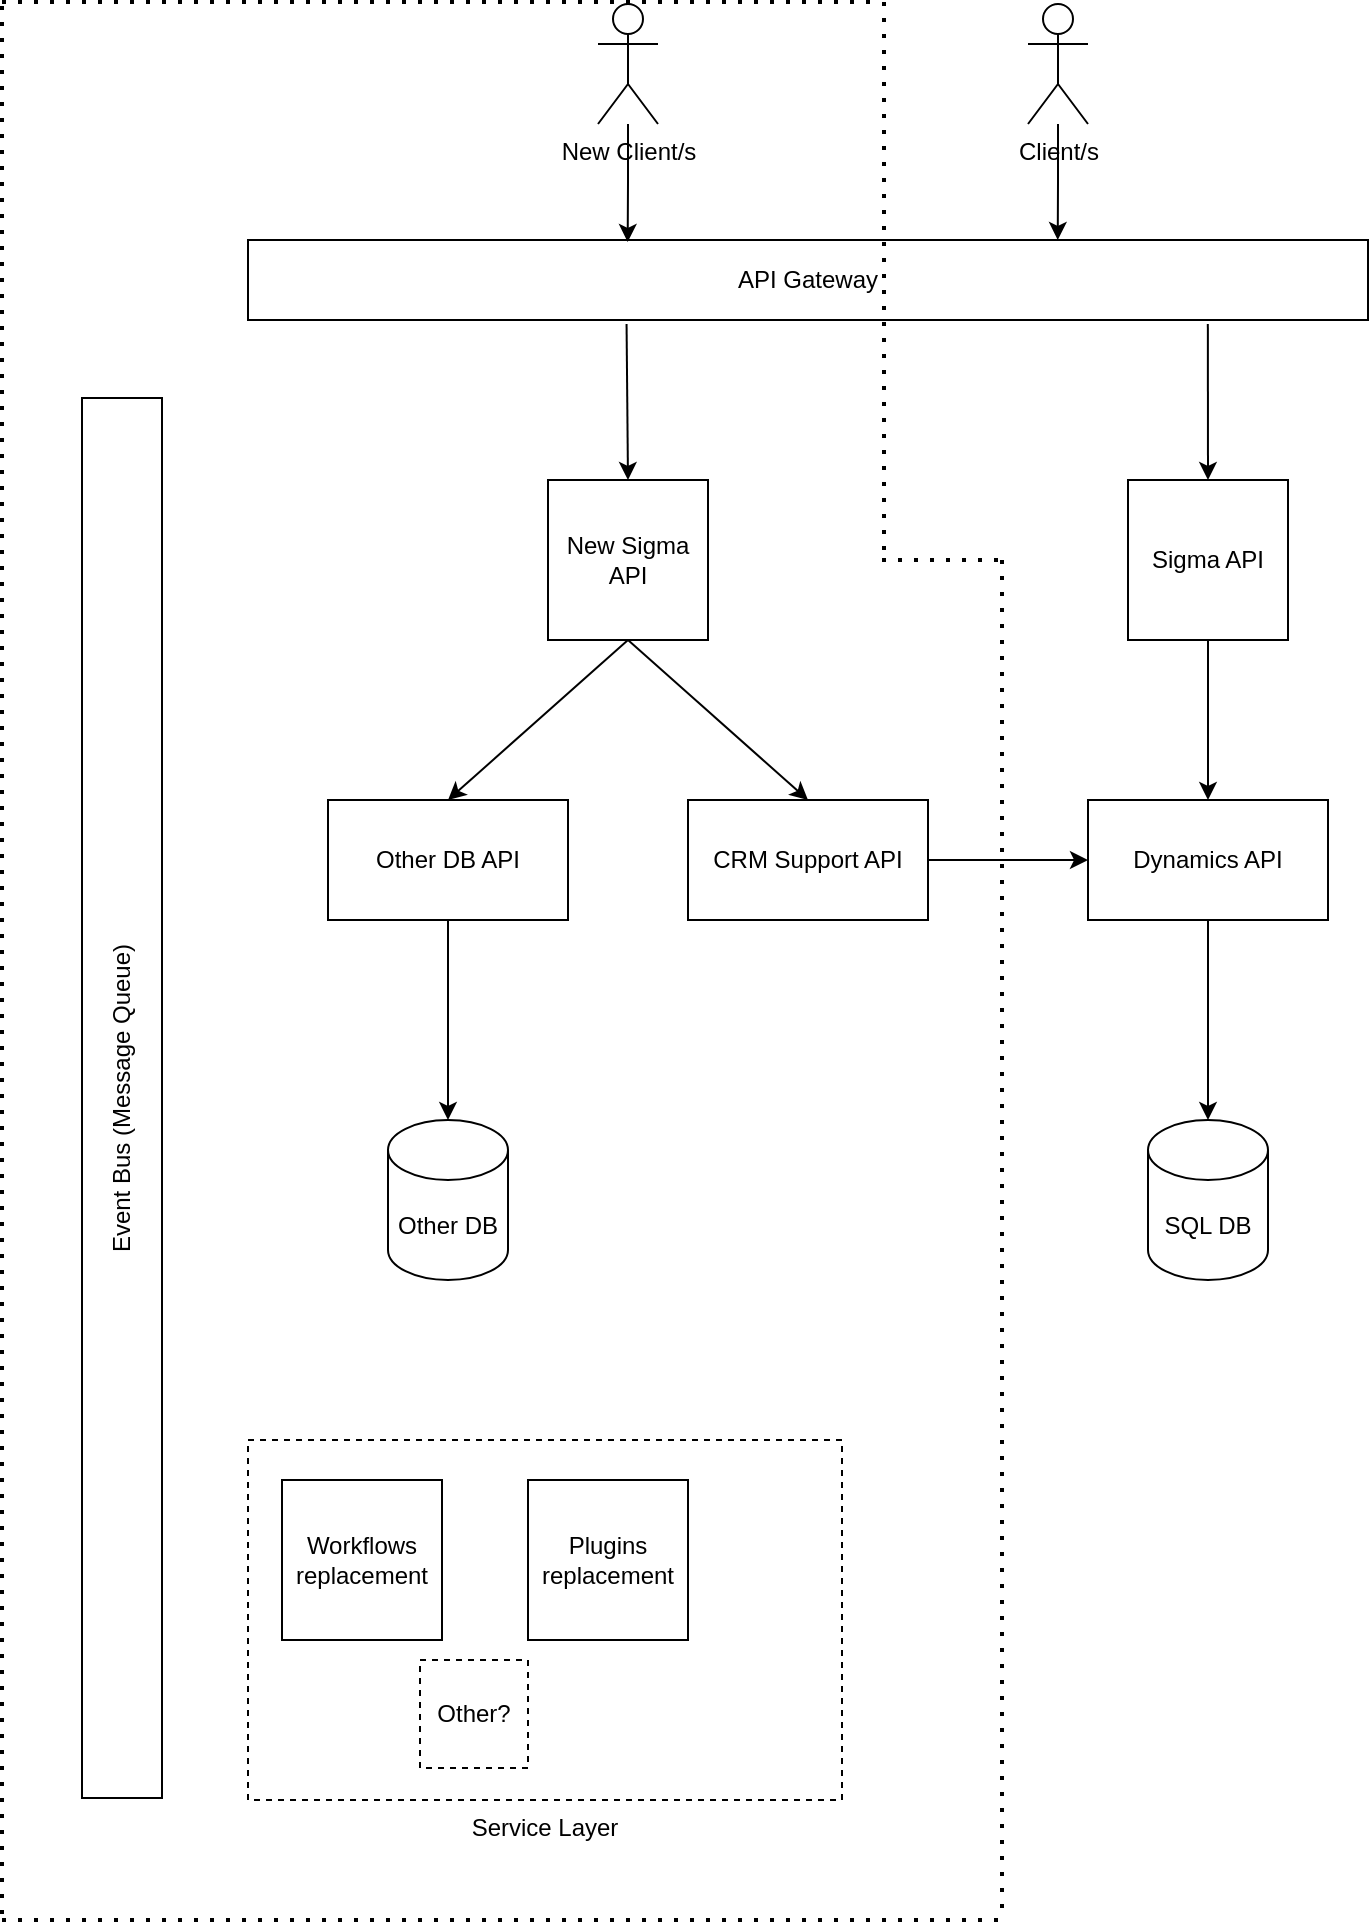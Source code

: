 <mxfile version="13.8.5" type="github">
  <diagram id="oVKbUUzHfuv2PkexnG1Z" name="Page-1">
    <mxGraphModel dx="868" dy="479" grid="1" gridSize="10" guides="1" tooltips="1" connect="1" arrows="1" fold="1" page="1" pageScale="1" pageWidth="827" pageHeight="1169" math="0" shadow="0">
      <root>
        <mxCell id="0" />
        <mxCell id="1" parent="0" />
        <mxCell id="BIn2Zurslymod8IdCg0c-27" style="edgeStyle=orthogonalEdgeStyle;rounded=0;orthogonalLoop=1;jettySize=auto;html=1;entryX=0.723;entryY=0;entryDx=0;entryDy=0;entryPerimeter=0;" parent="1" source="BIn2Zurslymod8IdCg0c-3" target="BIn2Zurslymod8IdCg0c-4" edge="1">
          <mxGeometry relative="1" as="geometry" />
        </mxCell>
        <mxCell id="BIn2Zurslymod8IdCg0c-3" value="&lt;div&gt;Client/s&lt;/div&gt;&lt;div&gt;&lt;br&gt;&lt;/div&gt;" style="shape=umlActor;verticalLabelPosition=bottom;verticalAlign=top;html=1;outlineConnect=0;" parent="1" vertex="1">
          <mxGeometry x="633" y="2" width="30" height="60" as="geometry" />
        </mxCell>
        <mxCell id="BIn2Zurslymod8IdCg0c-4" value="API Gateway" style="rounded=0;whiteSpace=wrap;html=1;" parent="1" vertex="1">
          <mxGeometry x="243" y="120" width="560" height="40" as="geometry" />
        </mxCell>
        <mxCell id="BIn2Zurslymod8IdCg0c-5" value="Sigma API" style="whiteSpace=wrap;html=1;aspect=fixed;" parent="1" vertex="1">
          <mxGeometry x="683" y="240" width="80" height="80" as="geometry" />
        </mxCell>
        <mxCell id="BIn2Zurslymod8IdCg0c-6" value="New Sigma API" style="whiteSpace=wrap;html=1;aspect=fixed;" parent="1" vertex="1">
          <mxGeometry x="393" y="240" width="80" height="80" as="geometry" />
        </mxCell>
        <mxCell id="BIn2Zurslymod8IdCg0c-9" value="Dynamics API" style="rounded=0;whiteSpace=wrap;html=1;" parent="1" vertex="1">
          <mxGeometry x="663" y="400" width="120" height="60" as="geometry" />
        </mxCell>
        <mxCell id="BIn2Zurslymod8IdCg0c-10" value="CRM Support API" style="rounded=0;whiteSpace=wrap;html=1;" parent="1" vertex="1">
          <mxGeometry x="463" y="400" width="120" height="60" as="geometry" />
        </mxCell>
        <mxCell id="BIn2Zurslymod8IdCg0c-11" value="Other DB API" style="rounded=0;whiteSpace=wrap;html=1;" parent="1" vertex="1">
          <mxGeometry x="283" y="400" width="120" height="60" as="geometry" />
        </mxCell>
        <mxCell id="BIn2Zurslymod8IdCg0c-12" value="Other DB" style="shape=cylinder3;whiteSpace=wrap;html=1;boundedLbl=1;backgroundOutline=1;size=15;" parent="1" vertex="1">
          <mxGeometry x="313" y="560" width="60" height="80" as="geometry" />
        </mxCell>
        <mxCell id="BIn2Zurslymod8IdCg0c-13" value="SQL DB" style="shape=cylinder3;whiteSpace=wrap;html=1;boundedLbl=1;backgroundOutline=1;size=15;" parent="1" vertex="1">
          <mxGeometry x="693" y="560" width="60" height="80" as="geometry" />
        </mxCell>
        <mxCell id="BIn2Zurslymod8IdCg0c-16" value="" style="endArrow=classic;html=1;exitX=0.5;exitY=1;exitDx=0;exitDy=0;entryX=0.5;entryY=0;entryDx=0;entryDy=0;" parent="1" source="BIn2Zurslymod8IdCg0c-6" target="BIn2Zurslymod8IdCg0c-11" edge="1">
          <mxGeometry width="50" height="50" relative="1" as="geometry">
            <mxPoint x="193" y="340" as="sourcePoint" />
            <mxPoint x="243" y="290" as="targetPoint" />
          </mxGeometry>
        </mxCell>
        <mxCell id="BIn2Zurslymod8IdCg0c-17" value="" style="endArrow=classic;html=1;exitX=0.5;exitY=1;exitDx=0;exitDy=0;entryX=0.5;entryY=0;entryDx=0;entryDy=0;" parent="1" source="BIn2Zurslymod8IdCg0c-6" target="BIn2Zurslymod8IdCg0c-10" edge="1">
          <mxGeometry width="50" height="50" relative="1" as="geometry">
            <mxPoint x="263" y="300" as="sourcePoint" />
            <mxPoint x="313" y="250" as="targetPoint" />
          </mxGeometry>
        </mxCell>
        <mxCell id="BIn2Zurslymod8IdCg0c-18" value="" style="endArrow=classic;html=1;exitX=0.338;exitY=1.05;exitDx=0;exitDy=0;entryX=0.5;entryY=0;entryDx=0;entryDy=0;exitPerimeter=0;" parent="1" source="BIn2Zurslymod8IdCg0c-4" target="BIn2Zurslymod8IdCg0c-6" edge="1">
          <mxGeometry width="50" height="50" relative="1" as="geometry">
            <mxPoint x="223" y="250" as="sourcePoint" />
            <mxPoint x="273" y="200" as="targetPoint" />
          </mxGeometry>
        </mxCell>
        <mxCell id="BIn2Zurslymod8IdCg0c-19" value="" style="endArrow=classic;html=1;entryX=0.5;entryY=0;entryDx=0;entryDy=0;exitX=0.857;exitY=1.05;exitDx=0;exitDy=0;exitPerimeter=0;" parent="1" source="BIn2Zurslymod8IdCg0c-4" target="BIn2Zurslymod8IdCg0c-5" edge="1">
          <mxGeometry width="50" height="50" relative="1" as="geometry">
            <mxPoint x="583" y="250" as="sourcePoint" />
            <mxPoint x="633" y="200" as="targetPoint" />
          </mxGeometry>
        </mxCell>
        <mxCell id="BIn2Zurslymod8IdCg0c-20" value="" style="endArrow=classic;html=1;exitX=0.5;exitY=1;exitDx=0;exitDy=0;entryX=0.5;entryY=0;entryDx=0;entryDy=0;" parent="1" source="BIn2Zurslymod8IdCg0c-5" target="BIn2Zurslymod8IdCg0c-9" edge="1">
          <mxGeometry width="50" height="50" relative="1" as="geometry">
            <mxPoint x="293" y="280" as="sourcePoint" />
            <mxPoint x="343" y="230" as="targetPoint" />
          </mxGeometry>
        </mxCell>
        <mxCell id="BIn2Zurslymod8IdCg0c-21" value="" style="endArrow=classic;html=1;exitX=0.5;exitY=1;exitDx=0;exitDy=0;entryX=0.5;entryY=0;entryDx=0;entryDy=0;entryPerimeter=0;" parent="1" source="BIn2Zurslymod8IdCg0c-9" target="BIn2Zurslymod8IdCg0c-13" edge="1">
          <mxGeometry width="50" height="50" relative="1" as="geometry">
            <mxPoint x="523" y="590" as="sourcePoint" />
            <mxPoint x="573" y="540" as="targetPoint" />
          </mxGeometry>
        </mxCell>
        <mxCell id="BIn2Zurslymod8IdCg0c-22" value="" style="endArrow=classic;html=1;exitX=0.5;exitY=1;exitDx=0;exitDy=0;entryX=0.5;entryY=0;entryDx=0;entryDy=0;entryPerimeter=0;" parent="1" source="BIn2Zurslymod8IdCg0c-11" target="BIn2Zurslymod8IdCg0c-12" edge="1">
          <mxGeometry width="50" height="50" relative="1" as="geometry">
            <mxPoint x="333" y="530" as="sourcePoint" />
            <mxPoint x="383" y="480" as="targetPoint" />
          </mxGeometry>
        </mxCell>
        <mxCell id="BIn2Zurslymod8IdCg0c-24" value="" style="endArrow=classic;html=1;exitX=1;exitY=0.5;exitDx=0;exitDy=0;entryX=0;entryY=0.5;entryDx=0;entryDy=0;" parent="1" source="BIn2Zurslymod8IdCg0c-10" target="BIn2Zurslymod8IdCg0c-9" edge="1">
          <mxGeometry width="50" height="50" relative="1" as="geometry">
            <mxPoint x="593" y="550" as="sourcePoint" />
            <mxPoint x="643" y="500" as="targetPoint" />
          </mxGeometry>
        </mxCell>
        <mxCell id="BIn2Zurslymod8IdCg0c-28" value="Service Layer" style="rounded=0;whiteSpace=wrap;html=1;dashed=1;labelPosition=center;verticalLabelPosition=bottom;align=center;verticalAlign=top;" parent="1" vertex="1">
          <mxGeometry x="243" y="720" width="297" height="180" as="geometry" />
        </mxCell>
        <mxCell id="BIn2Zurslymod8IdCg0c-30" value="Workflows replacement" style="whiteSpace=wrap;html=1;aspect=fixed;" parent="1" vertex="1">
          <mxGeometry x="260" y="740" width="80" height="80" as="geometry" />
        </mxCell>
        <mxCell id="BIn2Zurslymod8IdCg0c-31" value="Workflows replacement" style="whiteSpace=wrap;html=1;aspect=fixed;" parent="1" vertex="1">
          <mxGeometry x="260" y="740" width="80" height="80" as="geometry" />
        </mxCell>
        <mxCell id="BIn2Zurslymod8IdCg0c-32" value="Plugins replacement" style="whiteSpace=wrap;html=1;aspect=fixed;" parent="1" vertex="1">
          <mxGeometry x="383" y="740" width="80" height="80" as="geometry" />
        </mxCell>
        <mxCell id="BIn2Zurslymod8IdCg0c-33" value="Other?" style="whiteSpace=wrap;html=1;aspect=fixed;dashed=1;" parent="1" vertex="1">
          <mxGeometry x="329" y="830" width="54" height="54" as="geometry" />
        </mxCell>
        <mxCell id="BIn2Zurslymod8IdCg0c-36" style="edgeStyle=orthogonalEdgeStyle;rounded=0;orthogonalLoop=1;jettySize=auto;html=1;entryX=0.339;entryY=0.025;entryDx=0;entryDy=0;entryPerimeter=0;" parent="1" source="BIn2Zurslymod8IdCg0c-34" target="BIn2Zurslymod8IdCg0c-4" edge="1">
          <mxGeometry relative="1" as="geometry" />
        </mxCell>
        <mxCell id="BIn2Zurslymod8IdCg0c-34" value="New Client/s" style="shape=umlActor;verticalLabelPosition=bottom;verticalAlign=top;html=1;outlineConnect=0;" parent="1" vertex="1">
          <mxGeometry x="418" y="2" width="30" height="60" as="geometry" />
        </mxCell>
        <mxCell id="BIn2Zurslymod8IdCg0c-37" value="Event Bus (Message Queue)" style="rounded=0;whiteSpace=wrap;html=1;horizontal=0;fontStyle=0;spacing=2;" parent="1" vertex="1">
          <mxGeometry x="160" y="199" width="40" height="700" as="geometry" />
        </mxCell>
        <mxCell id="dzLgA4_LZPiebmjoL5Pz-7" value="" style="group;labelBackgroundColor=#ffffff;fontColor=#0000CC;" vertex="1" connectable="0" parent="1">
          <mxGeometry x="120" y="1" width="500" height="959" as="geometry" />
        </mxCell>
        <mxCell id="dzLgA4_LZPiebmjoL5Pz-1" value="" style="endArrow=none;dashed=1;html=1;dashPattern=1 3;strokeWidth=2;" edge="1" parent="dzLgA4_LZPiebmjoL5Pz-7">
          <mxGeometry width="50" height="50" relative="1" as="geometry">
            <mxPoint as="sourcePoint" />
            <mxPoint x="440" as="targetPoint" />
          </mxGeometry>
        </mxCell>
        <mxCell id="dzLgA4_LZPiebmjoL5Pz-2" value="" style="endArrow=none;dashed=1;html=1;dashPattern=1 3;strokeWidth=2;" edge="1" parent="dzLgA4_LZPiebmjoL5Pz-7">
          <mxGeometry width="50" height="50" relative="1" as="geometry">
            <mxPoint y="2" as="sourcePoint" />
            <mxPoint y="959" as="targetPoint" />
          </mxGeometry>
        </mxCell>
        <mxCell id="dzLgA4_LZPiebmjoL5Pz-3" value="" style="endArrow=none;dashed=1;html=1;dashPattern=1 3;strokeWidth=2;" edge="1" parent="dzLgA4_LZPiebmjoL5Pz-7">
          <mxGeometry width="50" height="50" relative="1" as="geometry">
            <mxPoint y="959" as="sourcePoint" />
            <mxPoint x="500" y="959" as="targetPoint" />
          </mxGeometry>
        </mxCell>
        <mxCell id="dzLgA4_LZPiebmjoL5Pz-4" value="" style="endArrow=none;dashed=1;html=1;dashPattern=1 3;strokeWidth=2;" edge="1" parent="dzLgA4_LZPiebmjoL5Pz-7">
          <mxGeometry width="50" height="50" relative="1" as="geometry">
            <mxPoint x="441" as="sourcePoint" />
            <mxPoint x="441" y="279" as="targetPoint" />
          </mxGeometry>
        </mxCell>
        <mxCell id="dzLgA4_LZPiebmjoL5Pz-5" value="" style="endArrow=none;dashed=1;html=1;dashPattern=1 3;strokeWidth=2;" edge="1" parent="dzLgA4_LZPiebmjoL5Pz-7">
          <mxGeometry width="50" height="50" relative="1" as="geometry">
            <mxPoint x="440" y="279" as="sourcePoint" />
            <mxPoint x="500" y="279" as="targetPoint" />
          </mxGeometry>
        </mxCell>
        <mxCell id="dzLgA4_LZPiebmjoL5Pz-6" value="" style="endArrow=none;dashed=1;html=1;dashPattern=1 3;strokeWidth=2;" edge="1" parent="dzLgA4_LZPiebmjoL5Pz-7">
          <mxGeometry width="50" height="50" relative="1" as="geometry">
            <mxPoint x="500" y="279" as="sourcePoint" />
            <mxPoint x="500" y="959" as="targetPoint" />
          </mxGeometry>
        </mxCell>
      </root>
    </mxGraphModel>
  </diagram>
</mxfile>
